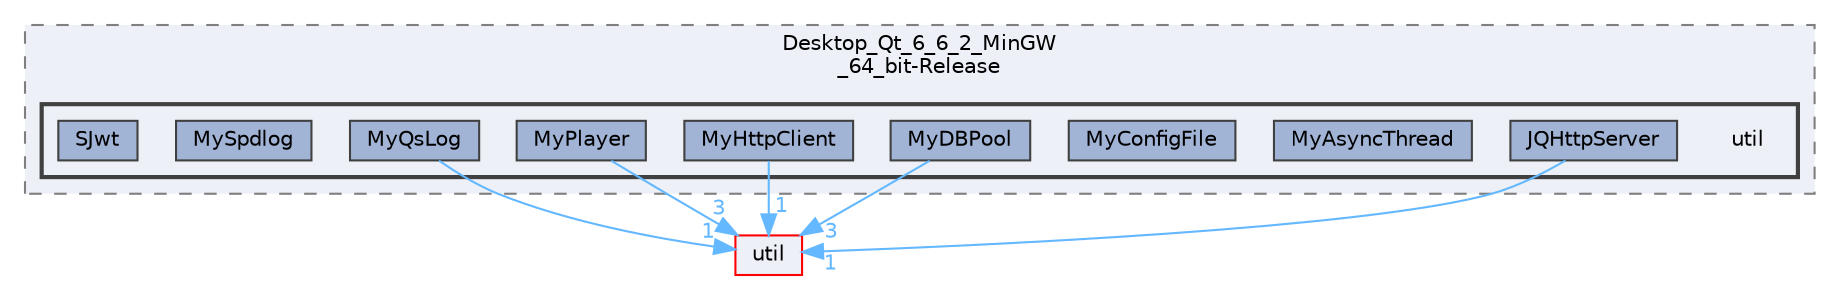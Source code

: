 digraph "util"
{
 // LATEX_PDF_SIZE
  bgcolor="transparent";
  edge [fontname=Helvetica,fontsize=10,labelfontname=Helvetica,labelfontsize=10];
  node [fontname=Helvetica,fontsize=10,shape=box,height=0.2,width=0.4];
  compound=true
  subgraph clusterdir_9a8370762c0dc4696259158c821ea07b {
    graph [ bgcolor="#edf0f7", pencolor="grey50", label="Desktop_Qt_6_6_2_MinGW\l_64_bit-Release", fontname=Helvetica,fontsize=10 style="filled,dashed", URL="dir_9a8370762c0dc4696259158c821ea07b.html",tooltip=""]
  subgraph clusterdir_d5d21c73af0de6725766683ac57443f0 {
    graph [ bgcolor="#edf0f7", pencolor="grey25", label="", fontname=Helvetica,fontsize=10 style="filled,bold", URL="dir_d5d21c73af0de6725766683ac57443f0.html",tooltip=""]
    dir_d5d21c73af0de6725766683ac57443f0 [shape=plaintext, label="util"];
  dir_f88a3b59ba83d07acc72ccdfce7268f2 [label="JQHttpServer", fillcolor="#a2b4d6", color="grey25", style="filled", URL="dir_f88a3b59ba83d07acc72ccdfce7268f2.html",tooltip=""];
  dir_d0bdbd070a96181cfe5f6fb402fac70d [label="MyAsyncThread", fillcolor="#a2b4d6", color="grey25", style="filled", URL="dir_d0bdbd070a96181cfe5f6fb402fac70d.html",tooltip=""];
  dir_62f3fbf2f28e1451c26f3d1cc18e0aca [label="MyConfigFile", fillcolor="#a2b4d6", color="grey25", style="filled", URL="dir_62f3fbf2f28e1451c26f3d1cc18e0aca.html",tooltip=""];
  dir_82a87b310510da55e8d821e1e1b56b2c [label="MyDBPool", fillcolor="#a2b4d6", color="grey25", style="filled", URL="dir_82a87b310510da55e8d821e1e1b56b2c.html",tooltip=""];
  dir_b02464d1dfea0176ef12967d06363808 [label="MyHttpClient", fillcolor="#a2b4d6", color="grey25", style="filled", URL="dir_b02464d1dfea0176ef12967d06363808.html",tooltip=""];
  dir_21909c5bbb5b71263f2331957878246b [label="MyPlayer", fillcolor="#a2b4d6", color="grey25", style="filled", URL="dir_21909c5bbb5b71263f2331957878246b.html",tooltip=""];
  dir_5741d2b894d8cf5cdae54e4442794a67 [label="MyQsLog", fillcolor="#a2b4d6", color="grey25", style="filled", URL="dir_5741d2b894d8cf5cdae54e4442794a67.html",tooltip=""];
  dir_9bc329a13c0a40f9109e0d055c3182ef [label="MySpdlog", fillcolor="#a2b4d6", color="grey25", style="filled", URL="dir_9bc329a13c0a40f9109e0d055c3182ef.html",tooltip=""];
  dir_54364f01e8701df62fbc82f26b0b7a61 [label="SJwt", fillcolor="#a2b4d6", color="grey25", style="filled", URL="dir_54364f01e8701df62fbc82f26b0b7a61.html",tooltip=""];
  }
  }
  dir_23ec12649285f9fabf3a6b7380226c28 [label="util", fillcolor="#edf0f7", color="red", style="filled", URL="dir_23ec12649285f9fabf3a6b7380226c28.html",tooltip=""];
  dir_f88a3b59ba83d07acc72ccdfce7268f2->dir_23ec12649285f9fabf3a6b7380226c28 [headlabel="1", labeldistance=1.5 headhref="dir_000159_000357.html" href="dir_000159_000357.html" color="steelblue1" fontcolor="steelblue1"];
  dir_82a87b310510da55e8d821e1e1b56b2c->dir_23ec12649285f9fabf3a6b7380226c28 [headlabel="3", labeldistance=1.5 headhref="dir_000235_000357.html" href="dir_000235_000357.html" color="steelblue1" fontcolor="steelblue1"];
  dir_b02464d1dfea0176ef12967d06363808->dir_23ec12649285f9fabf3a6b7380226c28 [headlabel="1", labeldistance=1.5 headhref="dir_000244_000357.html" href="dir_000244_000357.html" color="steelblue1" fontcolor="steelblue1"];
  dir_21909c5bbb5b71263f2331957878246b->dir_23ec12649285f9fabf3a6b7380226c28 [headlabel="3", labeldistance=1.5 headhref="dir_000253_000357.html" href="dir_000253_000357.html" color="steelblue1" fontcolor="steelblue1"];
  dir_5741d2b894d8cf5cdae54e4442794a67->dir_23ec12649285f9fabf3a6b7380226c28 [headlabel="1", labeldistance=1.5 headhref="dir_000256_000357.html" href="dir_000256_000357.html" color="steelblue1" fontcolor="steelblue1"];
}
